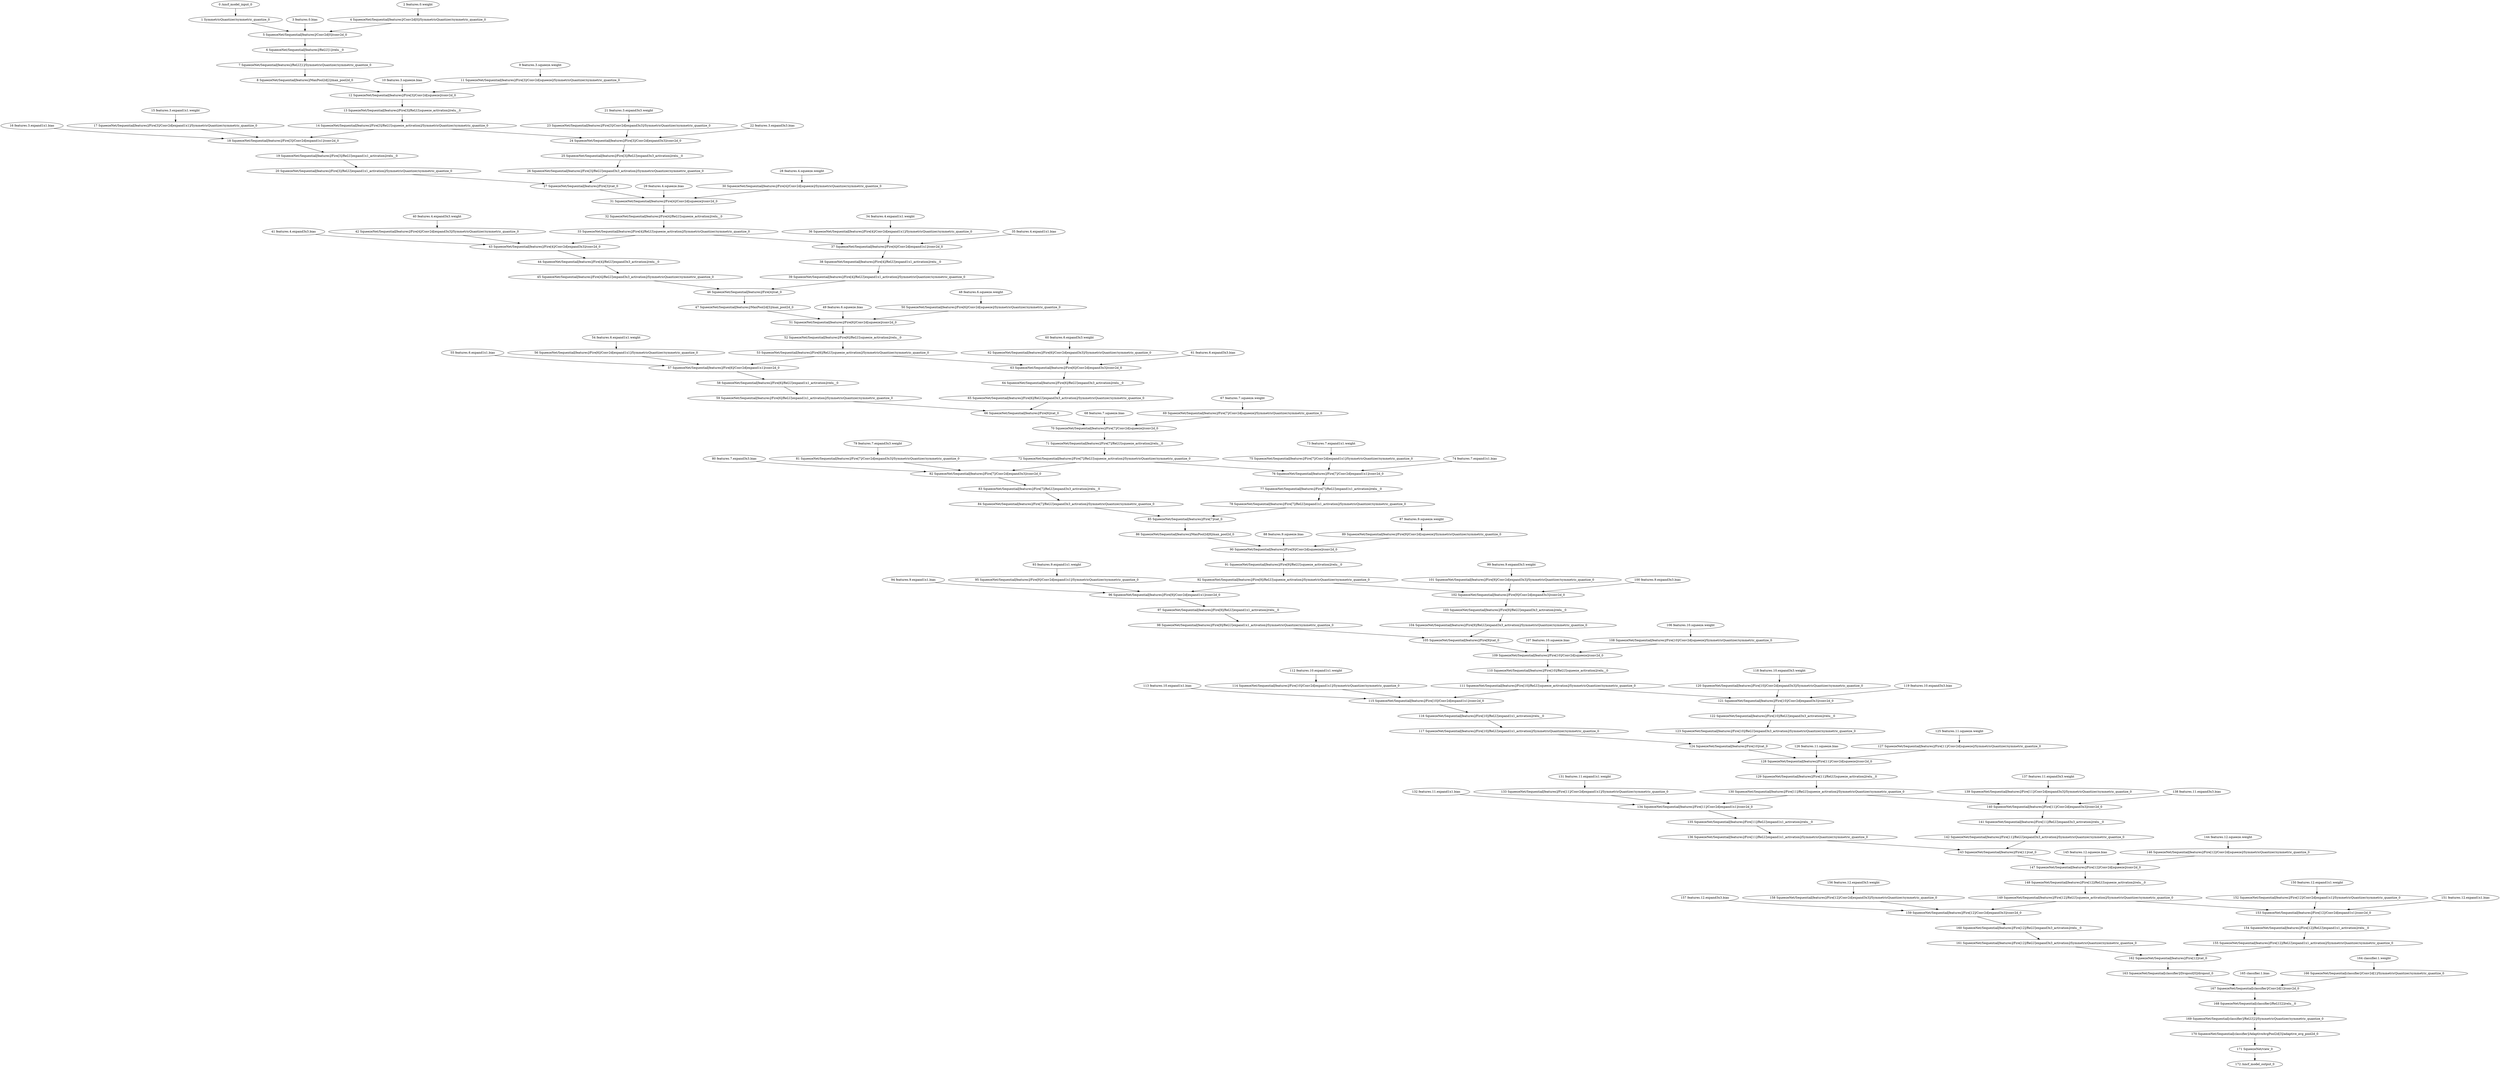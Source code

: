 strict digraph  {
"0 /nncf_model_input_0" [id=0, type=nncf_model_input];
"1 SymmetricQuantizer/symmetric_quantize_0" [id=1, type=symmetric_quantize];
"2 features.0.weight" [id=2, type=nncf_model_const];
"3 features.0.bias" [id=3, type=nncf_model_const];
"4 SqueezeNet/Sequential[features]/Conv2d[0]/SymmetricQuantizer/symmetric_quantize_0" [id=4, type=symmetric_quantize];
"5 SqueezeNet/Sequential[features]/Conv2d[0]/conv2d_0" [id=5, type=conv2d];
"6 SqueezeNet/Sequential[features]/ReLU[1]/relu__0" [id=6, type=relu_];
"7 SqueezeNet/Sequential[features]/ReLU[1]/SymmetricQuantizer/symmetric_quantize_0" [id=7, type=symmetric_quantize];
"8 SqueezeNet/Sequential[features]/MaxPool2d[2]/max_pool2d_0" [id=8, type=max_pool2d];
"9 features.3.squeeze.weight" [id=9, type=nncf_model_const];
"10 features.3.squeeze.bias" [id=10, type=nncf_model_const];
"11 SqueezeNet/Sequential[features]/Fire[3]/Conv2d[squeeze]/SymmetricQuantizer/symmetric_quantize_0" [id=11, type=symmetric_quantize];
"12 SqueezeNet/Sequential[features]/Fire[3]/Conv2d[squeeze]/conv2d_0" [id=12, type=conv2d];
"13 SqueezeNet/Sequential[features]/Fire[3]/ReLU[squeeze_activation]/relu__0" [id=13, type=relu_];
"14 SqueezeNet/Sequential[features]/Fire[3]/ReLU[squeeze_activation]/SymmetricQuantizer/symmetric_quantize_0" [id=14, type=symmetric_quantize];
"15 features.3.expand1x1.weight" [id=15, type=nncf_model_const];
"16 features.3.expand1x1.bias" [id=16, type=nncf_model_const];
"17 SqueezeNet/Sequential[features]/Fire[3]/Conv2d[expand1x1]/SymmetricQuantizer/symmetric_quantize_0" [id=17, type=symmetric_quantize];
"18 SqueezeNet/Sequential[features]/Fire[3]/Conv2d[expand1x1]/conv2d_0" [id=18, type=conv2d];
"19 SqueezeNet/Sequential[features]/Fire[3]/ReLU[expand1x1_activation]/relu__0" [id=19, type=relu_];
"20 SqueezeNet/Sequential[features]/Fire[3]/ReLU[expand1x1_activation]/SymmetricQuantizer/symmetric_quantize_0" [id=20, type=symmetric_quantize];
"21 features.3.expand3x3.weight" [id=21, type=nncf_model_const];
"22 features.3.expand3x3.bias" [id=22, type=nncf_model_const];
"23 SqueezeNet/Sequential[features]/Fire[3]/Conv2d[expand3x3]/SymmetricQuantizer/symmetric_quantize_0" [id=23, type=symmetric_quantize];
"24 SqueezeNet/Sequential[features]/Fire[3]/Conv2d[expand3x3]/conv2d_0" [id=24, type=conv2d];
"25 SqueezeNet/Sequential[features]/Fire[3]/ReLU[expand3x3_activation]/relu__0" [id=25, type=relu_];
"26 SqueezeNet/Sequential[features]/Fire[3]/ReLU[expand3x3_activation]/SymmetricQuantizer/symmetric_quantize_0" [id=26, type=symmetric_quantize];
"27 SqueezeNet/Sequential[features]/Fire[3]/cat_0" [id=27, type=cat];
"28 features.4.squeeze.weight" [id=28, type=nncf_model_const];
"29 features.4.squeeze.bias" [id=29, type=nncf_model_const];
"30 SqueezeNet/Sequential[features]/Fire[4]/Conv2d[squeeze]/SymmetricQuantizer/symmetric_quantize_0" [id=30, type=symmetric_quantize];
"31 SqueezeNet/Sequential[features]/Fire[4]/Conv2d[squeeze]/conv2d_0" [id=31, type=conv2d];
"32 SqueezeNet/Sequential[features]/Fire[4]/ReLU[squeeze_activation]/relu__0" [id=32, type=relu_];
"33 SqueezeNet/Sequential[features]/Fire[4]/ReLU[squeeze_activation]/SymmetricQuantizer/symmetric_quantize_0" [id=33, type=symmetric_quantize];
"34 features.4.expand1x1.weight" [id=34, type=nncf_model_const];
"35 features.4.expand1x1.bias" [id=35, type=nncf_model_const];
"36 SqueezeNet/Sequential[features]/Fire[4]/Conv2d[expand1x1]/SymmetricQuantizer/symmetric_quantize_0" [id=36, type=symmetric_quantize];
"37 SqueezeNet/Sequential[features]/Fire[4]/Conv2d[expand1x1]/conv2d_0" [id=37, type=conv2d];
"38 SqueezeNet/Sequential[features]/Fire[4]/ReLU[expand1x1_activation]/relu__0" [id=38, type=relu_];
"39 SqueezeNet/Sequential[features]/Fire[4]/ReLU[expand1x1_activation]/SymmetricQuantizer/symmetric_quantize_0" [id=39, type=symmetric_quantize];
"40 features.4.expand3x3.weight" [id=40, type=nncf_model_const];
"41 features.4.expand3x3.bias" [id=41, type=nncf_model_const];
"42 SqueezeNet/Sequential[features]/Fire[4]/Conv2d[expand3x3]/SymmetricQuantizer/symmetric_quantize_0" [id=42, type=symmetric_quantize];
"43 SqueezeNet/Sequential[features]/Fire[4]/Conv2d[expand3x3]/conv2d_0" [id=43, type=conv2d];
"44 SqueezeNet/Sequential[features]/Fire[4]/ReLU[expand3x3_activation]/relu__0" [id=44, type=relu_];
"45 SqueezeNet/Sequential[features]/Fire[4]/ReLU[expand3x3_activation]/SymmetricQuantizer/symmetric_quantize_0" [id=45, type=symmetric_quantize];
"46 SqueezeNet/Sequential[features]/Fire[4]/cat_0" [id=46, type=cat];
"47 SqueezeNet/Sequential[features]/MaxPool2d[5]/max_pool2d_0" [id=47, type=max_pool2d];
"48 features.6.squeeze.weight" [id=48, type=nncf_model_const];
"49 features.6.squeeze.bias" [id=49, type=nncf_model_const];
"50 SqueezeNet/Sequential[features]/Fire[6]/Conv2d[squeeze]/SymmetricQuantizer/symmetric_quantize_0" [id=50, type=symmetric_quantize];
"51 SqueezeNet/Sequential[features]/Fire[6]/Conv2d[squeeze]/conv2d_0" [id=51, type=conv2d];
"52 SqueezeNet/Sequential[features]/Fire[6]/ReLU[squeeze_activation]/relu__0" [id=52, type=relu_];
"53 SqueezeNet/Sequential[features]/Fire[6]/ReLU[squeeze_activation]/SymmetricQuantizer/symmetric_quantize_0" [id=53, type=symmetric_quantize];
"54 features.6.expand1x1.weight" [id=54, type=nncf_model_const];
"55 features.6.expand1x1.bias" [id=55, type=nncf_model_const];
"56 SqueezeNet/Sequential[features]/Fire[6]/Conv2d[expand1x1]/SymmetricQuantizer/symmetric_quantize_0" [id=56, type=symmetric_quantize];
"57 SqueezeNet/Sequential[features]/Fire[6]/Conv2d[expand1x1]/conv2d_0" [id=57, type=conv2d];
"58 SqueezeNet/Sequential[features]/Fire[6]/ReLU[expand1x1_activation]/relu__0" [id=58, type=relu_];
"59 SqueezeNet/Sequential[features]/Fire[6]/ReLU[expand1x1_activation]/SymmetricQuantizer/symmetric_quantize_0" [id=59, type=symmetric_quantize];
"60 features.6.expand3x3.weight" [id=60, type=nncf_model_const];
"61 features.6.expand3x3.bias" [id=61, type=nncf_model_const];
"62 SqueezeNet/Sequential[features]/Fire[6]/Conv2d[expand3x3]/SymmetricQuantizer/symmetric_quantize_0" [id=62, type=symmetric_quantize];
"63 SqueezeNet/Sequential[features]/Fire[6]/Conv2d[expand3x3]/conv2d_0" [id=63, type=conv2d];
"64 SqueezeNet/Sequential[features]/Fire[6]/ReLU[expand3x3_activation]/relu__0" [id=64, type=relu_];
"65 SqueezeNet/Sequential[features]/Fire[6]/ReLU[expand3x3_activation]/SymmetricQuantizer/symmetric_quantize_0" [id=65, type=symmetric_quantize];
"66 SqueezeNet/Sequential[features]/Fire[6]/cat_0" [id=66, type=cat];
"67 features.7.squeeze.weight" [id=67, type=nncf_model_const];
"68 features.7.squeeze.bias" [id=68, type=nncf_model_const];
"69 SqueezeNet/Sequential[features]/Fire[7]/Conv2d[squeeze]/SymmetricQuantizer/symmetric_quantize_0" [id=69, type=symmetric_quantize];
"70 SqueezeNet/Sequential[features]/Fire[7]/Conv2d[squeeze]/conv2d_0" [id=70, type=conv2d];
"71 SqueezeNet/Sequential[features]/Fire[7]/ReLU[squeeze_activation]/relu__0" [id=71, type=relu_];
"72 SqueezeNet/Sequential[features]/Fire[7]/ReLU[squeeze_activation]/SymmetricQuantizer/symmetric_quantize_0" [id=72, type=symmetric_quantize];
"73 features.7.expand1x1.weight" [id=73, type=nncf_model_const];
"74 features.7.expand1x1.bias" [id=74, type=nncf_model_const];
"75 SqueezeNet/Sequential[features]/Fire[7]/Conv2d[expand1x1]/SymmetricQuantizer/symmetric_quantize_0" [id=75, type=symmetric_quantize];
"76 SqueezeNet/Sequential[features]/Fire[7]/Conv2d[expand1x1]/conv2d_0" [id=76, type=conv2d];
"77 SqueezeNet/Sequential[features]/Fire[7]/ReLU[expand1x1_activation]/relu__0" [id=77, type=relu_];
"78 SqueezeNet/Sequential[features]/Fire[7]/ReLU[expand1x1_activation]/SymmetricQuantizer/symmetric_quantize_0" [id=78, type=symmetric_quantize];
"79 features.7.expand3x3.weight" [id=79, type=nncf_model_const];
"80 features.7.expand3x3.bias" [id=80, type=nncf_model_const];
"81 SqueezeNet/Sequential[features]/Fire[7]/Conv2d[expand3x3]/SymmetricQuantizer/symmetric_quantize_0" [id=81, type=symmetric_quantize];
"82 SqueezeNet/Sequential[features]/Fire[7]/Conv2d[expand3x3]/conv2d_0" [id=82, type=conv2d];
"83 SqueezeNet/Sequential[features]/Fire[7]/ReLU[expand3x3_activation]/relu__0" [id=83, type=relu_];
"84 SqueezeNet/Sequential[features]/Fire[7]/ReLU[expand3x3_activation]/SymmetricQuantizer/symmetric_quantize_0" [id=84, type=symmetric_quantize];
"85 SqueezeNet/Sequential[features]/Fire[7]/cat_0" [id=85, type=cat];
"86 SqueezeNet/Sequential[features]/MaxPool2d[8]/max_pool2d_0" [id=86, type=max_pool2d];
"87 features.9.squeeze.weight" [id=87, type=nncf_model_const];
"88 features.9.squeeze.bias" [id=88, type=nncf_model_const];
"89 SqueezeNet/Sequential[features]/Fire[9]/Conv2d[squeeze]/SymmetricQuantizer/symmetric_quantize_0" [id=89, type=symmetric_quantize];
"90 SqueezeNet/Sequential[features]/Fire[9]/Conv2d[squeeze]/conv2d_0" [id=90, type=conv2d];
"91 SqueezeNet/Sequential[features]/Fire[9]/ReLU[squeeze_activation]/relu__0" [id=91, type=relu_];
"92 SqueezeNet/Sequential[features]/Fire[9]/ReLU[squeeze_activation]/SymmetricQuantizer/symmetric_quantize_0" [id=92, type=symmetric_quantize];
"93 features.9.expand1x1.weight" [id=93, type=nncf_model_const];
"94 features.9.expand1x1.bias" [id=94, type=nncf_model_const];
"95 SqueezeNet/Sequential[features]/Fire[9]/Conv2d[expand1x1]/SymmetricQuantizer/symmetric_quantize_0" [id=95, type=symmetric_quantize];
"96 SqueezeNet/Sequential[features]/Fire[9]/Conv2d[expand1x1]/conv2d_0" [id=96, type=conv2d];
"97 SqueezeNet/Sequential[features]/Fire[9]/ReLU[expand1x1_activation]/relu__0" [id=97, type=relu_];
"98 SqueezeNet/Sequential[features]/Fire[9]/ReLU[expand1x1_activation]/SymmetricQuantizer/symmetric_quantize_0" [id=98, type=symmetric_quantize];
"99 features.9.expand3x3.weight" [id=99, type=nncf_model_const];
"100 features.9.expand3x3.bias" [id=100, type=nncf_model_const];
"101 SqueezeNet/Sequential[features]/Fire[9]/Conv2d[expand3x3]/SymmetricQuantizer/symmetric_quantize_0" [id=101, type=symmetric_quantize];
"102 SqueezeNet/Sequential[features]/Fire[9]/Conv2d[expand3x3]/conv2d_0" [id=102, type=conv2d];
"103 SqueezeNet/Sequential[features]/Fire[9]/ReLU[expand3x3_activation]/relu__0" [id=103, type=relu_];
"104 SqueezeNet/Sequential[features]/Fire[9]/ReLU[expand3x3_activation]/SymmetricQuantizer/symmetric_quantize_0" [id=104, type=symmetric_quantize];
"105 SqueezeNet/Sequential[features]/Fire[9]/cat_0" [id=105, type=cat];
"106 features.10.squeeze.weight" [id=106, type=nncf_model_const];
"107 features.10.squeeze.bias" [id=107, type=nncf_model_const];
"108 SqueezeNet/Sequential[features]/Fire[10]/Conv2d[squeeze]/SymmetricQuantizer/symmetric_quantize_0" [id=108, type=symmetric_quantize];
"109 SqueezeNet/Sequential[features]/Fire[10]/Conv2d[squeeze]/conv2d_0" [id=109, type=conv2d];
"110 SqueezeNet/Sequential[features]/Fire[10]/ReLU[squeeze_activation]/relu__0" [id=110, type=relu_];
"111 SqueezeNet/Sequential[features]/Fire[10]/ReLU[squeeze_activation]/SymmetricQuantizer/symmetric_quantize_0" [id=111, type=symmetric_quantize];
"112 features.10.expand1x1.weight" [id=112, type=nncf_model_const];
"113 features.10.expand1x1.bias" [id=113, type=nncf_model_const];
"114 SqueezeNet/Sequential[features]/Fire[10]/Conv2d[expand1x1]/SymmetricQuantizer/symmetric_quantize_0" [id=114, type=symmetric_quantize];
"115 SqueezeNet/Sequential[features]/Fire[10]/Conv2d[expand1x1]/conv2d_0" [id=115, type=conv2d];
"116 SqueezeNet/Sequential[features]/Fire[10]/ReLU[expand1x1_activation]/relu__0" [id=116, type=relu_];
"117 SqueezeNet/Sequential[features]/Fire[10]/ReLU[expand1x1_activation]/SymmetricQuantizer/symmetric_quantize_0" [id=117, type=symmetric_quantize];
"118 features.10.expand3x3.weight" [id=118, type=nncf_model_const];
"119 features.10.expand3x3.bias" [id=119, type=nncf_model_const];
"120 SqueezeNet/Sequential[features]/Fire[10]/Conv2d[expand3x3]/SymmetricQuantizer/symmetric_quantize_0" [id=120, type=symmetric_quantize];
"121 SqueezeNet/Sequential[features]/Fire[10]/Conv2d[expand3x3]/conv2d_0" [id=121, type=conv2d];
"122 SqueezeNet/Sequential[features]/Fire[10]/ReLU[expand3x3_activation]/relu__0" [id=122, type=relu_];
"123 SqueezeNet/Sequential[features]/Fire[10]/ReLU[expand3x3_activation]/SymmetricQuantizer/symmetric_quantize_0" [id=123, type=symmetric_quantize];
"124 SqueezeNet/Sequential[features]/Fire[10]/cat_0" [id=124, type=cat];
"125 features.11.squeeze.weight" [id=125, type=nncf_model_const];
"126 features.11.squeeze.bias" [id=126, type=nncf_model_const];
"127 SqueezeNet/Sequential[features]/Fire[11]/Conv2d[squeeze]/SymmetricQuantizer/symmetric_quantize_0" [id=127, type=symmetric_quantize];
"128 SqueezeNet/Sequential[features]/Fire[11]/Conv2d[squeeze]/conv2d_0" [id=128, type=conv2d];
"129 SqueezeNet/Sequential[features]/Fire[11]/ReLU[squeeze_activation]/relu__0" [id=129, type=relu_];
"130 SqueezeNet/Sequential[features]/Fire[11]/ReLU[squeeze_activation]/SymmetricQuantizer/symmetric_quantize_0" [id=130, type=symmetric_quantize];
"131 features.11.expand1x1.weight" [id=131, type=nncf_model_const];
"132 features.11.expand1x1.bias" [id=132, type=nncf_model_const];
"133 SqueezeNet/Sequential[features]/Fire[11]/Conv2d[expand1x1]/SymmetricQuantizer/symmetric_quantize_0" [id=133, type=symmetric_quantize];
"134 SqueezeNet/Sequential[features]/Fire[11]/Conv2d[expand1x1]/conv2d_0" [id=134, type=conv2d];
"135 SqueezeNet/Sequential[features]/Fire[11]/ReLU[expand1x1_activation]/relu__0" [id=135, type=relu_];
"136 SqueezeNet/Sequential[features]/Fire[11]/ReLU[expand1x1_activation]/SymmetricQuantizer/symmetric_quantize_0" [id=136, type=symmetric_quantize];
"137 features.11.expand3x3.weight" [id=137, type=nncf_model_const];
"138 features.11.expand3x3.bias" [id=138, type=nncf_model_const];
"139 SqueezeNet/Sequential[features]/Fire[11]/Conv2d[expand3x3]/SymmetricQuantizer/symmetric_quantize_0" [id=139, type=symmetric_quantize];
"140 SqueezeNet/Sequential[features]/Fire[11]/Conv2d[expand3x3]/conv2d_0" [id=140, type=conv2d];
"141 SqueezeNet/Sequential[features]/Fire[11]/ReLU[expand3x3_activation]/relu__0" [id=141, type=relu_];
"142 SqueezeNet/Sequential[features]/Fire[11]/ReLU[expand3x3_activation]/SymmetricQuantizer/symmetric_quantize_0" [id=142, type=symmetric_quantize];
"143 SqueezeNet/Sequential[features]/Fire[11]/cat_0" [id=143, type=cat];
"144 features.12.squeeze.weight" [id=144, type=nncf_model_const];
"145 features.12.squeeze.bias" [id=145, type=nncf_model_const];
"146 SqueezeNet/Sequential[features]/Fire[12]/Conv2d[squeeze]/SymmetricQuantizer/symmetric_quantize_0" [id=146, type=symmetric_quantize];
"147 SqueezeNet/Sequential[features]/Fire[12]/Conv2d[squeeze]/conv2d_0" [id=147, type=conv2d];
"148 SqueezeNet/Sequential[features]/Fire[12]/ReLU[squeeze_activation]/relu__0" [id=148, type=relu_];
"149 SqueezeNet/Sequential[features]/Fire[12]/ReLU[squeeze_activation]/SymmetricQuantizer/symmetric_quantize_0" [id=149, type=symmetric_quantize];
"150 features.12.expand1x1.weight" [id=150, type=nncf_model_const];
"151 features.12.expand1x1.bias" [id=151, type=nncf_model_const];
"152 SqueezeNet/Sequential[features]/Fire[12]/Conv2d[expand1x1]/SymmetricQuantizer/symmetric_quantize_0" [id=152, type=symmetric_quantize];
"153 SqueezeNet/Sequential[features]/Fire[12]/Conv2d[expand1x1]/conv2d_0" [id=153, type=conv2d];
"154 SqueezeNet/Sequential[features]/Fire[12]/ReLU[expand1x1_activation]/relu__0" [id=154, type=relu_];
"155 SqueezeNet/Sequential[features]/Fire[12]/ReLU[expand1x1_activation]/SymmetricQuantizer/symmetric_quantize_0" [id=155, type=symmetric_quantize];
"156 features.12.expand3x3.weight" [id=156, type=nncf_model_const];
"157 features.12.expand3x3.bias" [id=157, type=nncf_model_const];
"158 SqueezeNet/Sequential[features]/Fire[12]/Conv2d[expand3x3]/SymmetricQuantizer/symmetric_quantize_0" [id=158, type=symmetric_quantize];
"159 SqueezeNet/Sequential[features]/Fire[12]/Conv2d[expand3x3]/conv2d_0" [id=159, type=conv2d];
"160 SqueezeNet/Sequential[features]/Fire[12]/ReLU[expand3x3_activation]/relu__0" [id=160, type=relu_];
"161 SqueezeNet/Sequential[features]/Fire[12]/ReLU[expand3x3_activation]/SymmetricQuantizer/symmetric_quantize_0" [id=161, type=symmetric_quantize];
"162 SqueezeNet/Sequential[features]/Fire[12]/cat_0" [id=162, type=cat];
"163 SqueezeNet/Sequential[classifier]/Dropout[0]/dropout_0" [id=163, type=dropout];
"164 classifier.1.weight" [id=164, type=nncf_model_const];
"165 classifier.1.bias" [id=165, type=nncf_model_const];
"166 SqueezeNet/Sequential[classifier]/Conv2d[1]/SymmetricQuantizer/symmetric_quantize_0" [id=166, type=symmetric_quantize];
"167 SqueezeNet/Sequential[classifier]/Conv2d[1]/conv2d_0" [id=167, type=conv2d];
"168 SqueezeNet/Sequential[classifier]/ReLU[2]/relu__0" [id=168, type=relu_];
"169 SqueezeNet/Sequential[classifier]/ReLU[2]/SymmetricQuantizer/symmetric_quantize_0" [id=169, type=symmetric_quantize];
"170 SqueezeNet/Sequential[classifier]/AdaptiveAvgPool2d[3]/adaptive_avg_pool2d_0" [id=170, type=adaptive_avg_pool2d];
"171 SqueezeNet/view_0" [id=171, type=view];
"172 /nncf_model_output_0" [id=172, type=nncf_model_output];
"0 /nncf_model_input_0" -> "1 SymmetricQuantizer/symmetric_quantize_0";
"1 SymmetricQuantizer/symmetric_quantize_0" -> "5 SqueezeNet/Sequential[features]/Conv2d[0]/conv2d_0";
"2 features.0.weight" -> "4 SqueezeNet/Sequential[features]/Conv2d[0]/SymmetricQuantizer/symmetric_quantize_0";
"3 features.0.bias" -> "5 SqueezeNet/Sequential[features]/Conv2d[0]/conv2d_0";
"4 SqueezeNet/Sequential[features]/Conv2d[0]/SymmetricQuantizer/symmetric_quantize_0" -> "5 SqueezeNet/Sequential[features]/Conv2d[0]/conv2d_0";
"5 SqueezeNet/Sequential[features]/Conv2d[0]/conv2d_0" -> "6 SqueezeNet/Sequential[features]/ReLU[1]/relu__0";
"6 SqueezeNet/Sequential[features]/ReLU[1]/relu__0" -> "7 SqueezeNet/Sequential[features]/ReLU[1]/SymmetricQuantizer/symmetric_quantize_0";
"7 SqueezeNet/Sequential[features]/ReLU[1]/SymmetricQuantizer/symmetric_quantize_0" -> "8 SqueezeNet/Sequential[features]/MaxPool2d[2]/max_pool2d_0";
"8 SqueezeNet/Sequential[features]/MaxPool2d[2]/max_pool2d_0" -> "12 SqueezeNet/Sequential[features]/Fire[3]/Conv2d[squeeze]/conv2d_0";
"9 features.3.squeeze.weight" -> "11 SqueezeNet/Sequential[features]/Fire[3]/Conv2d[squeeze]/SymmetricQuantizer/symmetric_quantize_0";
"10 features.3.squeeze.bias" -> "12 SqueezeNet/Sequential[features]/Fire[3]/Conv2d[squeeze]/conv2d_0";
"11 SqueezeNet/Sequential[features]/Fire[3]/Conv2d[squeeze]/SymmetricQuantizer/symmetric_quantize_0" -> "12 SqueezeNet/Sequential[features]/Fire[3]/Conv2d[squeeze]/conv2d_0";
"12 SqueezeNet/Sequential[features]/Fire[3]/Conv2d[squeeze]/conv2d_0" -> "13 SqueezeNet/Sequential[features]/Fire[3]/ReLU[squeeze_activation]/relu__0";
"13 SqueezeNet/Sequential[features]/Fire[3]/ReLU[squeeze_activation]/relu__0" -> "14 SqueezeNet/Sequential[features]/Fire[3]/ReLU[squeeze_activation]/SymmetricQuantizer/symmetric_quantize_0";
"14 SqueezeNet/Sequential[features]/Fire[3]/ReLU[squeeze_activation]/SymmetricQuantizer/symmetric_quantize_0" -> "18 SqueezeNet/Sequential[features]/Fire[3]/Conv2d[expand1x1]/conv2d_0";
"14 SqueezeNet/Sequential[features]/Fire[3]/ReLU[squeeze_activation]/SymmetricQuantizer/symmetric_quantize_0" -> "24 SqueezeNet/Sequential[features]/Fire[3]/Conv2d[expand3x3]/conv2d_0";
"15 features.3.expand1x1.weight" -> "17 SqueezeNet/Sequential[features]/Fire[3]/Conv2d[expand1x1]/SymmetricQuantizer/symmetric_quantize_0";
"16 features.3.expand1x1.bias" -> "18 SqueezeNet/Sequential[features]/Fire[3]/Conv2d[expand1x1]/conv2d_0";
"17 SqueezeNet/Sequential[features]/Fire[3]/Conv2d[expand1x1]/SymmetricQuantizer/symmetric_quantize_0" -> "18 SqueezeNet/Sequential[features]/Fire[3]/Conv2d[expand1x1]/conv2d_0";
"18 SqueezeNet/Sequential[features]/Fire[3]/Conv2d[expand1x1]/conv2d_0" -> "19 SqueezeNet/Sequential[features]/Fire[3]/ReLU[expand1x1_activation]/relu__0";
"19 SqueezeNet/Sequential[features]/Fire[3]/ReLU[expand1x1_activation]/relu__0" -> "20 SqueezeNet/Sequential[features]/Fire[3]/ReLU[expand1x1_activation]/SymmetricQuantizer/symmetric_quantize_0";
"20 SqueezeNet/Sequential[features]/Fire[3]/ReLU[expand1x1_activation]/SymmetricQuantizer/symmetric_quantize_0" -> "27 SqueezeNet/Sequential[features]/Fire[3]/cat_0";
"21 features.3.expand3x3.weight" -> "23 SqueezeNet/Sequential[features]/Fire[3]/Conv2d[expand3x3]/SymmetricQuantizer/symmetric_quantize_0";
"22 features.3.expand3x3.bias" -> "24 SqueezeNet/Sequential[features]/Fire[3]/Conv2d[expand3x3]/conv2d_0";
"23 SqueezeNet/Sequential[features]/Fire[3]/Conv2d[expand3x3]/SymmetricQuantizer/symmetric_quantize_0" -> "24 SqueezeNet/Sequential[features]/Fire[3]/Conv2d[expand3x3]/conv2d_0";
"24 SqueezeNet/Sequential[features]/Fire[3]/Conv2d[expand3x3]/conv2d_0" -> "25 SqueezeNet/Sequential[features]/Fire[3]/ReLU[expand3x3_activation]/relu__0";
"25 SqueezeNet/Sequential[features]/Fire[3]/ReLU[expand3x3_activation]/relu__0" -> "26 SqueezeNet/Sequential[features]/Fire[3]/ReLU[expand3x3_activation]/SymmetricQuantizer/symmetric_quantize_0";
"26 SqueezeNet/Sequential[features]/Fire[3]/ReLU[expand3x3_activation]/SymmetricQuantizer/symmetric_quantize_0" -> "27 SqueezeNet/Sequential[features]/Fire[3]/cat_0";
"27 SqueezeNet/Sequential[features]/Fire[3]/cat_0" -> "31 SqueezeNet/Sequential[features]/Fire[4]/Conv2d[squeeze]/conv2d_0";
"28 features.4.squeeze.weight" -> "30 SqueezeNet/Sequential[features]/Fire[4]/Conv2d[squeeze]/SymmetricQuantizer/symmetric_quantize_0";
"29 features.4.squeeze.bias" -> "31 SqueezeNet/Sequential[features]/Fire[4]/Conv2d[squeeze]/conv2d_0";
"30 SqueezeNet/Sequential[features]/Fire[4]/Conv2d[squeeze]/SymmetricQuantizer/symmetric_quantize_0" -> "31 SqueezeNet/Sequential[features]/Fire[4]/Conv2d[squeeze]/conv2d_0";
"31 SqueezeNet/Sequential[features]/Fire[4]/Conv2d[squeeze]/conv2d_0" -> "32 SqueezeNet/Sequential[features]/Fire[4]/ReLU[squeeze_activation]/relu__0";
"32 SqueezeNet/Sequential[features]/Fire[4]/ReLU[squeeze_activation]/relu__0" -> "33 SqueezeNet/Sequential[features]/Fire[4]/ReLU[squeeze_activation]/SymmetricQuantizer/symmetric_quantize_0";
"33 SqueezeNet/Sequential[features]/Fire[4]/ReLU[squeeze_activation]/SymmetricQuantizer/symmetric_quantize_0" -> "37 SqueezeNet/Sequential[features]/Fire[4]/Conv2d[expand1x1]/conv2d_0";
"33 SqueezeNet/Sequential[features]/Fire[4]/ReLU[squeeze_activation]/SymmetricQuantizer/symmetric_quantize_0" -> "43 SqueezeNet/Sequential[features]/Fire[4]/Conv2d[expand3x3]/conv2d_0";
"34 features.4.expand1x1.weight" -> "36 SqueezeNet/Sequential[features]/Fire[4]/Conv2d[expand1x1]/SymmetricQuantizer/symmetric_quantize_0";
"35 features.4.expand1x1.bias" -> "37 SqueezeNet/Sequential[features]/Fire[4]/Conv2d[expand1x1]/conv2d_0";
"36 SqueezeNet/Sequential[features]/Fire[4]/Conv2d[expand1x1]/SymmetricQuantizer/symmetric_quantize_0" -> "37 SqueezeNet/Sequential[features]/Fire[4]/Conv2d[expand1x1]/conv2d_0";
"37 SqueezeNet/Sequential[features]/Fire[4]/Conv2d[expand1x1]/conv2d_0" -> "38 SqueezeNet/Sequential[features]/Fire[4]/ReLU[expand1x1_activation]/relu__0";
"38 SqueezeNet/Sequential[features]/Fire[4]/ReLU[expand1x1_activation]/relu__0" -> "39 SqueezeNet/Sequential[features]/Fire[4]/ReLU[expand1x1_activation]/SymmetricQuantizer/symmetric_quantize_0";
"39 SqueezeNet/Sequential[features]/Fire[4]/ReLU[expand1x1_activation]/SymmetricQuantizer/symmetric_quantize_0" -> "46 SqueezeNet/Sequential[features]/Fire[4]/cat_0";
"40 features.4.expand3x3.weight" -> "42 SqueezeNet/Sequential[features]/Fire[4]/Conv2d[expand3x3]/SymmetricQuantizer/symmetric_quantize_0";
"41 features.4.expand3x3.bias" -> "43 SqueezeNet/Sequential[features]/Fire[4]/Conv2d[expand3x3]/conv2d_0";
"42 SqueezeNet/Sequential[features]/Fire[4]/Conv2d[expand3x3]/SymmetricQuantizer/symmetric_quantize_0" -> "43 SqueezeNet/Sequential[features]/Fire[4]/Conv2d[expand3x3]/conv2d_0";
"43 SqueezeNet/Sequential[features]/Fire[4]/Conv2d[expand3x3]/conv2d_0" -> "44 SqueezeNet/Sequential[features]/Fire[4]/ReLU[expand3x3_activation]/relu__0";
"44 SqueezeNet/Sequential[features]/Fire[4]/ReLU[expand3x3_activation]/relu__0" -> "45 SqueezeNet/Sequential[features]/Fire[4]/ReLU[expand3x3_activation]/SymmetricQuantizer/symmetric_quantize_0";
"45 SqueezeNet/Sequential[features]/Fire[4]/ReLU[expand3x3_activation]/SymmetricQuantizer/symmetric_quantize_0" -> "46 SqueezeNet/Sequential[features]/Fire[4]/cat_0";
"46 SqueezeNet/Sequential[features]/Fire[4]/cat_0" -> "47 SqueezeNet/Sequential[features]/MaxPool2d[5]/max_pool2d_0";
"47 SqueezeNet/Sequential[features]/MaxPool2d[5]/max_pool2d_0" -> "51 SqueezeNet/Sequential[features]/Fire[6]/Conv2d[squeeze]/conv2d_0";
"48 features.6.squeeze.weight" -> "50 SqueezeNet/Sequential[features]/Fire[6]/Conv2d[squeeze]/SymmetricQuantizer/symmetric_quantize_0";
"49 features.6.squeeze.bias" -> "51 SqueezeNet/Sequential[features]/Fire[6]/Conv2d[squeeze]/conv2d_0";
"50 SqueezeNet/Sequential[features]/Fire[6]/Conv2d[squeeze]/SymmetricQuantizer/symmetric_quantize_0" -> "51 SqueezeNet/Sequential[features]/Fire[6]/Conv2d[squeeze]/conv2d_0";
"51 SqueezeNet/Sequential[features]/Fire[6]/Conv2d[squeeze]/conv2d_0" -> "52 SqueezeNet/Sequential[features]/Fire[6]/ReLU[squeeze_activation]/relu__0";
"52 SqueezeNet/Sequential[features]/Fire[6]/ReLU[squeeze_activation]/relu__0" -> "53 SqueezeNet/Sequential[features]/Fire[6]/ReLU[squeeze_activation]/SymmetricQuantizer/symmetric_quantize_0";
"53 SqueezeNet/Sequential[features]/Fire[6]/ReLU[squeeze_activation]/SymmetricQuantizer/symmetric_quantize_0" -> "57 SqueezeNet/Sequential[features]/Fire[6]/Conv2d[expand1x1]/conv2d_0";
"53 SqueezeNet/Sequential[features]/Fire[6]/ReLU[squeeze_activation]/SymmetricQuantizer/symmetric_quantize_0" -> "63 SqueezeNet/Sequential[features]/Fire[6]/Conv2d[expand3x3]/conv2d_0";
"54 features.6.expand1x1.weight" -> "56 SqueezeNet/Sequential[features]/Fire[6]/Conv2d[expand1x1]/SymmetricQuantizer/symmetric_quantize_0";
"55 features.6.expand1x1.bias" -> "57 SqueezeNet/Sequential[features]/Fire[6]/Conv2d[expand1x1]/conv2d_0";
"56 SqueezeNet/Sequential[features]/Fire[6]/Conv2d[expand1x1]/SymmetricQuantizer/symmetric_quantize_0" -> "57 SqueezeNet/Sequential[features]/Fire[6]/Conv2d[expand1x1]/conv2d_0";
"57 SqueezeNet/Sequential[features]/Fire[6]/Conv2d[expand1x1]/conv2d_0" -> "58 SqueezeNet/Sequential[features]/Fire[6]/ReLU[expand1x1_activation]/relu__0";
"58 SqueezeNet/Sequential[features]/Fire[6]/ReLU[expand1x1_activation]/relu__0" -> "59 SqueezeNet/Sequential[features]/Fire[6]/ReLU[expand1x1_activation]/SymmetricQuantizer/symmetric_quantize_0";
"59 SqueezeNet/Sequential[features]/Fire[6]/ReLU[expand1x1_activation]/SymmetricQuantizer/symmetric_quantize_0" -> "66 SqueezeNet/Sequential[features]/Fire[6]/cat_0";
"60 features.6.expand3x3.weight" -> "62 SqueezeNet/Sequential[features]/Fire[6]/Conv2d[expand3x3]/SymmetricQuantizer/symmetric_quantize_0";
"61 features.6.expand3x3.bias" -> "63 SqueezeNet/Sequential[features]/Fire[6]/Conv2d[expand3x3]/conv2d_0";
"62 SqueezeNet/Sequential[features]/Fire[6]/Conv2d[expand3x3]/SymmetricQuantizer/symmetric_quantize_0" -> "63 SqueezeNet/Sequential[features]/Fire[6]/Conv2d[expand3x3]/conv2d_0";
"63 SqueezeNet/Sequential[features]/Fire[6]/Conv2d[expand3x3]/conv2d_0" -> "64 SqueezeNet/Sequential[features]/Fire[6]/ReLU[expand3x3_activation]/relu__0";
"64 SqueezeNet/Sequential[features]/Fire[6]/ReLU[expand3x3_activation]/relu__0" -> "65 SqueezeNet/Sequential[features]/Fire[6]/ReLU[expand3x3_activation]/SymmetricQuantizer/symmetric_quantize_0";
"65 SqueezeNet/Sequential[features]/Fire[6]/ReLU[expand3x3_activation]/SymmetricQuantizer/symmetric_quantize_0" -> "66 SqueezeNet/Sequential[features]/Fire[6]/cat_0";
"66 SqueezeNet/Sequential[features]/Fire[6]/cat_0" -> "70 SqueezeNet/Sequential[features]/Fire[7]/Conv2d[squeeze]/conv2d_0";
"67 features.7.squeeze.weight" -> "69 SqueezeNet/Sequential[features]/Fire[7]/Conv2d[squeeze]/SymmetricQuantizer/symmetric_quantize_0";
"68 features.7.squeeze.bias" -> "70 SqueezeNet/Sequential[features]/Fire[7]/Conv2d[squeeze]/conv2d_0";
"69 SqueezeNet/Sequential[features]/Fire[7]/Conv2d[squeeze]/SymmetricQuantizer/symmetric_quantize_0" -> "70 SqueezeNet/Sequential[features]/Fire[7]/Conv2d[squeeze]/conv2d_0";
"70 SqueezeNet/Sequential[features]/Fire[7]/Conv2d[squeeze]/conv2d_0" -> "71 SqueezeNet/Sequential[features]/Fire[7]/ReLU[squeeze_activation]/relu__0";
"71 SqueezeNet/Sequential[features]/Fire[7]/ReLU[squeeze_activation]/relu__0" -> "72 SqueezeNet/Sequential[features]/Fire[7]/ReLU[squeeze_activation]/SymmetricQuantizer/symmetric_quantize_0";
"72 SqueezeNet/Sequential[features]/Fire[7]/ReLU[squeeze_activation]/SymmetricQuantizer/symmetric_quantize_0" -> "76 SqueezeNet/Sequential[features]/Fire[7]/Conv2d[expand1x1]/conv2d_0";
"72 SqueezeNet/Sequential[features]/Fire[7]/ReLU[squeeze_activation]/SymmetricQuantizer/symmetric_quantize_0" -> "82 SqueezeNet/Sequential[features]/Fire[7]/Conv2d[expand3x3]/conv2d_0";
"73 features.7.expand1x1.weight" -> "75 SqueezeNet/Sequential[features]/Fire[7]/Conv2d[expand1x1]/SymmetricQuantizer/symmetric_quantize_0";
"74 features.7.expand1x1.bias" -> "76 SqueezeNet/Sequential[features]/Fire[7]/Conv2d[expand1x1]/conv2d_0";
"75 SqueezeNet/Sequential[features]/Fire[7]/Conv2d[expand1x1]/SymmetricQuantizer/symmetric_quantize_0" -> "76 SqueezeNet/Sequential[features]/Fire[7]/Conv2d[expand1x1]/conv2d_0";
"76 SqueezeNet/Sequential[features]/Fire[7]/Conv2d[expand1x1]/conv2d_0" -> "77 SqueezeNet/Sequential[features]/Fire[7]/ReLU[expand1x1_activation]/relu__0";
"77 SqueezeNet/Sequential[features]/Fire[7]/ReLU[expand1x1_activation]/relu__0" -> "78 SqueezeNet/Sequential[features]/Fire[7]/ReLU[expand1x1_activation]/SymmetricQuantizer/symmetric_quantize_0";
"78 SqueezeNet/Sequential[features]/Fire[7]/ReLU[expand1x1_activation]/SymmetricQuantizer/symmetric_quantize_0" -> "85 SqueezeNet/Sequential[features]/Fire[7]/cat_0";
"79 features.7.expand3x3.weight" -> "81 SqueezeNet/Sequential[features]/Fire[7]/Conv2d[expand3x3]/SymmetricQuantizer/symmetric_quantize_0";
"80 features.7.expand3x3.bias" -> "82 SqueezeNet/Sequential[features]/Fire[7]/Conv2d[expand3x3]/conv2d_0";
"81 SqueezeNet/Sequential[features]/Fire[7]/Conv2d[expand3x3]/SymmetricQuantizer/symmetric_quantize_0" -> "82 SqueezeNet/Sequential[features]/Fire[7]/Conv2d[expand3x3]/conv2d_0";
"82 SqueezeNet/Sequential[features]/Fire[7]/Conv2d[expand3x3]/conv2d_0" -> "83 SqueezeNet/Sequential[features]/Fire[7]/ReLU[expand3x3_activation]/relu__0";
"83 SqueezeNet/Sequential[features]/Fire[7]/ReLU[expand3x3_activation]/relu__0" -> "84 SqueezeNet/Sequential[features]/Fire[7]/ReLU[expand3x3_activation]/SymmetricQuantizer/symmetric_quantize_0";
"84 SqueezeNet/Sequential[features]/Fire[7]/ReLU[expand3x3_activation]/SymmetricQuantizer/symmetric_quantize_0" -> "85 SqueezeNet/Sequential[features]/Fire[7]/cat_0";
"85 SqueezeNet/Sequential[features]/Fire[7]/cat_0" -> "86 SqueezeNet/Sequential[features]/MaxPool2d[8]/max_pool2d_0";
"86 SqueezeNet/Sequential[features]/MaxPool2d[8]/max_pool2d_0" -> "90 SqueezeNet/Sequential[features]/Fire[9]/Conv2d[squeeze]/conv2d_0";
"87 features.9.squeeze.weight" -> "89 SqueezeNet/Sequential[features]/Fire[9]/Conv2d[squeeze]/SymmetricQuantizer/symmetric_quantize_0";
"88 features.9.squeeze.bias" -> "90 SqueezeNet/Sequential[features]/Fire[9]/Conv2d[squeeze]/conv2d_0";
"89 SqueezeNet/Sequential[features]/Fire[9]/Conv2d[squeeze]/SymmetricQuantizer/symmetric_quantize_0" -> "90 SqueezeNet/Sequential[features]/Fire[9]/Conv2d[squeeze]/conv2d_0";
"90 SqueezeNet/Sequential[features]/Fire[9]/Conv2d[squeeze]/conv2d_0" -> "91 SqueezeNet/Sequential[features]/Fire[9]/ReLU[squeeze_activation]/relu__0";
"91 SqueezeNet/Sequential[features]/Fire[9]/ReLU[squeeze_activation]/relu__0" -> "92 SqueezeNet/Sequential[features]/Fire[9]/ReLU[squeeze_activation]/SymmetricQuantizer/symmetric_quantize_0";
"92 SqueezeNet/Sequential[features]/Fire[9]/ReLU[squeeze_activation]/SymmetricQuantizer/symmetric_quantize_0" -> "96 SqueezeNet/Sequential[features]/Fire[9]/Conv2d[expand1x1]/conv2d_0";
"92 SqueezeNet/Sequential[features]/Fire[9]/ReLU[squeeze_activation]/SymmetricQuantizer/symmetric_quantize_0" -> "102 SqueezeNet/Sequential[features]/Fire[9]/Conv2d[expand3x3]/conv2d_0";
"93 features.9.expand1x1.weight" -> "95 SqueezeNet/Sequential[features]/Fire[9]/Conv2d[expand1x1]/SymmetricQuantizer/symmetric_quantize_0";
"94 features.9.expand1x1.bias" -> "96 SqueezeNet/Sequential[features]/Fire[9]/Conv2d[expand1x1]/conv2d_0";
"95 SqueezeNet/Sequential[features]/Fire[9]/Conv2d[expand1x1]/SymmetricQuantizer/symmetric_quantize_0" -> "96 SqueezeNet/Sequential[features]/Fire[9]/Conv2d[expand1x1]/conv2d_0";
"96 SqueezeNet/Sequential[features]/Fire[9]/Conv2d[expand1x1]/conv2d_0" -> "97 SqueezeNet/Sequential[features]/Fire[9]/ReLU[expand1x1_activation]/relu__0";
"97 SqueezeNet/Sequential[features]/Fire[9]/ReLU[expand1x1_activation]/relu__0" -> "98 SqueezeNet/Sequential[features]/Fire[9]/ReLU[expand1x1_activation]/SymmetricQuantizer/symmetric_quantize_0";
"98 SqueezeNet/Sequential[features]/Fire[9]/ReLU[expand1x1_activation]/SymmetricQuantizer/symmetric_quantize_0" -> "105 SqueezeNet/Sequential[features]/Fire[9]/cat_0";
"99 features.9.expand3x3.weight" -> "101 SqueezeNet/Sequential[features]/Fire[9]/Conv2d[expand3x3]/SymmetricQuantizer/symmetric_quantize_0";
"100 features.9.expand3x3.bias" -> "102 SqueezeNet/Sequential[features]/Fire[9]/Conv2d[expand3x3]/conv2d_0";
"101 SqueezeNet/Sequential[features]/Fire[9]/Conv2d[expand3x3]/SymmetricQuantizer/symmetric_quantize_0" -> "102 SqueezeNet/Sequential[features]/Fire[9]/Conv2d[expand3x3]/conv2d_0";
"102 SqueezeNet/Sequential[features]/Fire[9]/Conv2d[expand3x3]/conv2d_0" -> "103 SqueezeNet/Sequential[features]/Fire[9]/ReLU[expand3x3_activation]/relu__0";
"103 SqueezeNet/Sequential[features]/Fire[9]/ReLU[expand3x3_activation]/relu__0" -> "104 SqueezeNet/Sequential[features]/Fire[9]/ReLU[expand3x3_activation]/SymmetricQuantizer/symmetric_quantize_0";
"104 SqueezeNet/Sequential[features]/Fire[9]/ReLU[expand3x3_activation]/SymmetricQuantizer/symmetric_quantize_0" -> "105 SqueezeNet/Sequential[features]/Fire[9]/cat_0";
"105 SqueezeNet/Sequential[features]/Fire[9]/cat_0" -> "109 SqueezeNet/Sequential[features]/Fire[10]/Conv2d[squeeze]/conv2d_0";
"106 features.10.squeeze.weight" -> "108 SqueezeNet/Sequential[features]/Fire[10]/Conv2d[squeeze]/SymmetricQuantizer/symmetric_quantize_0";
"107 features.10.squeeze.bias" -> "109 SqueezeNet/Sequential[features]/Fire[10]/Conv2d[squeeze]/conv2d_0";
"108 SqueezeNet/Sequential[features]/Fire[10]/Conv2d[squeeze]/SymmetricQuantizer/symmetric_quantize_0" -> "109 SqueezeNet/Sequential[features]/Fire[10]/Conv2d[squeeze]/conv2d_0";
"109 SqueezeNet/Sequential[features]/Fire[10]/Conv2d[squeeze]/conv2d_0" -> "110 SqueezeNet/Sequential[features]/Fire[10]/ReLU[squeeze_activation]/relu__0";
"110 SqueezeNet/Sequential[features]/Fire[10]/ReLU[squeeze_activation]/relu__0" -> "111 SqueezeNet/Sequential[features]/Fire[10]/ReLU[squeeze_activation]/SymmetricQuantizer/symmetric_quantize_0";
"111 SqueezeNet/Sequential[features]/Fire[10]/ReLU[squeeze_activation]/SymmetricQuantizer/symmetric_quantize_0" -> "115 SqueezeNet/Sequential[features]/Fire[10]/Conv2d[expand1x1]/conv2d_0";
"111 SqueezeNet/Sequential[features]/Fire[10]/ReLU[squeeze_activation]/SymmetricQuantizer/symmetric_quantize_0" -> "121 SqueezeNet/Sequential[features]/Fire[10]/Conv2d[expand3x3]/conv2d_0";
"112 features.10.expand1x1.weight" -> "114 SqueezeNet/Sequential[features]/Fire[10]/Conv2d[expand1x1]/SymmetricQuantizer/symmetric_quantize_0";
"113 features.10.expand1x1.bias" -> "115 SqueezeNet/Sequential[features]/Fire[10]/Conv2d[expand1x1]/conv2d_0";
"114 SqueezeNet/Sequential[features]/Fire[10]/Conv2d[expand1x1]/SymmetricQuantizer/symmetric_quantize_0" -> "115 SqueezeNet/Sequential[features]/Fire[10]/Conv2d[expand1x1]/conv2d_0";
"115 SqueezeNet/Sequential[features]/Fire[10]/Conv2d[expand1x1]/conv2d_0" -> "116 SqueezeNet/Sequential[features]/Fire[10]/ReLU[expand1x1_activation]/relu__0";
"116 SqueezeNet/Sequential[features]/Fire[10]/ReLU[expand1x1_activation]/relu__0" -> "117 SqueezeNet/Sequential[features]/Fire[10]/ReLU[expand1x1_activation]/SymmetricQuantizer/symmetric_quantize_0";
"117 SqueezeNet/Sequential[features]/Fire[10]/ReLU[expand1x1_activation]/SymmetricQuantizer/symmetric_quantize_0" -> "124 SqueezeNet/Sequential[features]/Fire[10]/cat_0";
"118 features.10.expand3x3.weight" -> "120 SqueezeNet/Sequential[features]/Fire[10]/Conv2d[expand3x3]/SymmetricQuantizer/symmetric_quantize_0";
"119 features.10.expand3x3.bias" -> "121 SqueezeNet/Sequential[features]/Fire[10]/Conv2d[expand3x3]/conv2d_0";
"120 SqueezeNet/Sequential[features]/Fire[10]/Conv2d[expand3x3]/SymmetricQuantizer/symmetric_quantize_0" -> "121 SqueezeNet/Sequential[features]/Fire[10]/Conv2d[expand3x3]/conv2d_0";
"121 SqueezeNet/Sequential[features]/Fire[10]/Conv2d[expand3x3]/conv2d_0" -> "122 SqueezeNet/Sequential[features]/Fire[10]/ReLU[expand3x3_activation]/relu__0";
"122 SqueezeNet/Sequential[features]/Fire[10]/ReLU[expand3x3_activation]/relu__0" -> "123 SqueezeNet/Sequential[features]/Fire[10]/ReLU[expand3x3_activation]/SymmetricQuantizer/symmetric_quantize_0";
"123 SqueezeNet/Sequential[features]/Fire[10]/ReLU[expand3x3_activation]/SymmetricQuantizer/symmetric_quantize_0" -> "124 SqueezeNet/Sequential[features]/Fire[10]/cat_0";
"124 SqueezeNet/Sequential[features]/Fire[10]/cat_0" -> "128 SqueezeNet/Sequential[features]/Fire[11]/Conv2d[squeeze]/conv2d_0";
"125 features.11.squeeze.weight" -> "127 SqueezeNet/Sequential[features]/Fire[11]/Conv2d[squeeze]/SymmetricQuantizer/symmetric_quantize_0";
"126 features.11.squeeze.bias" -> "128 SqueezeNet/Sequential[features]/Fire[11]/Conv2d[squeeze]/conv2d_0";
"127 SqueezeNet/Sequential[features]/Fire[11]/Conv2d[squeeze]/SymmetricQuantizer/symmetric_quantize_0" -> "128 SqueezeNet/Sequential[features]/Fire[11]/Conv2d[squeeze]/conv2d_0";
"128 SqueezeNet/Sequential[features]/Fire[11]/Conv2d[squeeze]/conv2d_0" -> "129 SqueezeNet/Sequential[features]/Fire[11]/ReLU[squeeze_activation]/relu__0";
"129 SqueezeNet/Sequential[features]/Fire[11]/ReLU[squeeze_activation]/relu__0" -> "130 SqueezeNet/Sequential[features]/Fire[11]/ReLU[squeeze_activation]/SymmetricQuantizer/symmetric_quantize_0";
"130 SqueezeNet/Sequential[features]/Fire[11]/ReLU[squeeze_activation]/SymmetricQuantizer/symmetric_quantize_0" -> "134 SqueezeNet/Sequential[features]/Fire[11]/Conv2d[expand1x1]/conv2d_0";
"130 SqueezeNet/Sequential[features]/Fire[11]/ReLU[squeeze_activation]/SymmetricQuantizer/symmetric_quantize_0" -> "140 SqueezeNet/Sequential[features]/Fire[11]/Conv2d[expand3x3]/conv2d_0";
"131 features.11.expand1x1.weight" -> "133 SqueezeNet/Sequential[features]/Fire[11]/Conv2d[expand1x1]/SymmetricQuantizer/symmetric_quantize_0";
"132 features.11.expand1x1.bias" -> "134 SqueezeNet/Sequential[features]/Fire[11]/Conv2d[expand1x1]/conv2d_0";
"133 SqueezeNet/Sequential[features]/Fire[11]/Conv2d[expand1x1]/SymmetricQuantizer/symmetric_quantize_0" -> "134 SqueezeNet/Sequential[features]/Fire[11]/Conv2d[expand1x1]/conv2d_0";
"134 SqueezeNet/Sequential[features]/Fire[11]/Conv2d[expand1x1]/conv2d_0" -> "135 SqueezeNet/Sequential[features]/Fire[11]/ReLU[expand1x1_activation]/relu__0";
"135 SqueezeNet/Sequential[features]/Fire[11]/ReLU[expand1x1_activation]/relu__0" -> "136 SqueezeNet/Sequential[features]/Fire[11]/ReLU[expand1x1_activation]/SymmetricQuantizer/symmetric_quantize_0";
"136 SqueezeNet/Sequential[features]/Fire[11]/ReLU[expand1x1_activation]/SymmetricQuantizer/symmetric_quantize_0" -> "143 SqueezeNet/Sequential[features]/Fire[11]/cat_0";
"137 features.11.expand3x3.weight" -> "139 SqueezeNet/Sequential[features]/Fire[11]/Conv2d[expand3x3]/SymmetricQuantizer/symmetric_quantize_0";
"138 features.11.expand3x3.bias" -> "140 SqueezeNet/Sequential[features]/Fire[11]/Conv2d[expand3x3]/conv2d_0";
"139 SqueezeNet/Sequential[features]/Fire[11]/Conv2d[expand3x3]/SymmetricQuantizer/symmetric_quantize_0" -> "140 SqueezeNet/Sequential[features]/Fire[11]/Conv2d[expand3x3]/conv2d_0";
"140 SqueezeNet/Sequential[features]/Fire[11]/Conv2d[expand3x3]/conv2d_0" -> "141 SqueezeNet/Sequential[features]/Fire[11]/ReLU[expand3x3_activation]/relu__0";
"141 SqueezeNet/Sequential[features]/Fire[11]/ReLU[expand3x3_activation]/relu__0" -> "142 SqueezeNet/Sequential[features]/Fire[11]/ReLU[expand3x3_activation]/SymmetricQuantizer/symmetric_quantize_0";
"142 SqueezeNet/Sequential[features]/Fire[11]/ReLU[expand3x3_activation]/SymmetricQuantizer/symmetric_quantize_0" -> "143 SqueezeNet/Sequential[features]/Fire[11]/cat_0";
"143 SqueezeNet/Sequential[features]/Fire[11]/cat_0" -> "147 SqueezeNet/Sequential[features]/Fire[12]/Conv2d[squeeze]/conv2d_0";
"144 features.12.squeeze.weight" -> "146 SqueezeNet/Sequential[features]/Fire[12]/Conv2d[squeeze]/SymmetricQuantizer/symmetric_quantize_0";
"145 features.12.squeeze.bias" -> "147 SqueezeNet/Sequential[features]/Fire[12]/Conv2d[squeeze]/conv2d_0";
"146 SqueezeNet/Sequential[features]/Fire[12]/Conv2d[squeeze]/SymmetricQuantizer/symmetric_quantize_0" -> "147 SqueezeNet/Sequential[features]/Fire[12]/Conv2d[squeeze]/conv2d_0";
"147 SqueezeNet/Sequential[features]/Fire[12]/Conv2d[squeeze]/conv2d_0" -> "148 SqueezeNet/Sequential[features]/Fire[12]/ReLU[squeeze_activation]/relu__0";
"148 SqueezeNet/Sequential[features]/Fire[12]/ReLU[squeeze_activation]/relu__0" -> "149 SqueezeNet/Sequential[features]/Fire[12]/ReLU[squeeze_activation]/SymmetricQuantizer/symmetric_quantize_0";
"149 SqueezeNet/Sequential[features]/Fire[12]/ReLU[squeeze_activation]/SymmetricQuantizer/symmetric_quantize_0" -> "153 SqueezeNet/Sequential[features]/Fire[12]/Conv2d[expand1x1]/conv2d_0";
"149 SqueezeNet/Sequential[features]/Fire[12]/ReLU[squeeze_activation]/SymmetricQuantizer/symmetric_quantize_0" -> "159 SqueezeNet/Sequential[features]/Fire[12]/Conv2d[expand3x3]/conv2d_0";
"150 features.12.expand1x1.weight" -> "152 SqueezeNet/Sequential[features]/Fire[12]/Conv2d[expand1x1]/SymmetricQuantizer/symmetric_quantize_0";
"151 features.12.expand1x1.bias" -> "153 SqueezeNet/Sequential[features]/Fire[12]/Conv2d[expand1x1]/conv2d_0";
"152 SqueezeNet/Sequential[features]/Fire[12]/Conv2d[expand1x1]/SymmetricQuantizer/symmetric_quantize_0" -> "153 SqueezeNet/Sequential[features]/Fire[12]/Conv2d[expand1x1]/conv2d_0";
"153 SqueezeNet/Sequential[features]/Fire[12]/Conv2d[expand1x1]/conv2d_0" -> "154 SqueezeNet/Sequential[features]/Fire[12]/ReLU[expand1x1_activation]/relu__0";
"154 SqueezeNet/Sequential[features]/Fire[12]/ReLU[expand1x1_activation]/relu__0" -> "155 SqueezeNet/Sequential[features]/Fire[12]/ReLU[expand1x1_activation]/SymmetricQuantizer/symmetric_quantize_0";
"155 SqueezeNet/Sequential[features]/Fire[12]/ReLU[expand1x1_activation]/SymmetricQuantizer/symmetric_quantize_0" -> "162 SqueezeNet/Sequential[features]/Fire[12]/cat_0";
"156 features.12.expand3x3.weight" -> "158 SqueezeNet/Sequential[features]/Fire[12]/Conv2d[expand3x3]/SymmetricQuantizer/symmetric_quantize_0";
"157 features.12.expand3x3.bias" -> "159 SqueezeNet/Sequential[features]/Fire[12]/Conv2d[expand3x3]/conv2d_0";
"158 SqueezeNet/Sequential[features]/Fire[12]/Conv2d[expand3x3]/SymmetricQuantizer/symmetric_quantize_0" -> "159 SqueezeNet/Sequential[features]/Fire[12]/Conv2d[expand3x3]/conv2d_0";
"159 SqueezeNet/Sequential[features]/Fire[12]/Conv2d[expand3x3]/conv2d_0" -> "160 SqueezeNet/Sequential[features]/Fire[12]/ReLU[expand3x3_activation]/relu__0";
"160 SqueezeNet/Sequential[features]/Fire[12]/ReLU[expand3x3_activation]/relu__0" -> "161 SqueezeNet/Sequential[features]/Fire[12]/ReLU[expand3x3_activation]/SymmetricQuantizer/symmetric_quantize_0";
"161 SqueezeNet/Sequential[features]/Fire[12]/ReLU[expand3x3_activation]/SymmetricQuantizer/symmetric_quantize_0" -> "162 SqueezeNet/Sequential[features]/Fire[12]/cat_0";
"162 SqueezeNet/Sequential[features]/Fire[12]/cat_0" -> "163 SqueezeNet/Sequential[classifier]/Dropout[0]/dropout_0";
"163 SqueezeNet/Sequential[classifier]/Dropout[0]/dropout_0" -> "167 SqueezeNet/Sequential[classifier]/Conv2d[1]/conv2d_0";
"164 classifier.1.weight" -> "166 SqueezeNet/Sequential[classifier]/Conv2d[1]/SymmetricQuantizer/symmetric_quantize_0";
"165 classifier.1.bias" -> "167 SqueezeNet/Sequential[classifier]/Conv2d[1]/conv2d_0";
"166 SqueezeNet/Sequential[classifier]/Conv2d[1]/SymmetricQuantizer/symmetric_quantize_0" -> "167 SqueezeNet/Sequential[classifier]/Conv2d[1]/conv2d_0";
"167 SqueezeNet/Sequential[classifier]/Conv2d[1]/conv2d_0" -> "168 SqueezeNet/Sequential[classifier]/ReLU[2]/relu__0";
"168 SqueezeNet/Sequential[classifier]/ReLU[2]/relu__0" -> "169 SqueezeNet/Sequential[classifier]/ReLU[2]/SymmetricQuantizer/symmetric_quantize_0";
"169 SqueezeNet/Sequential[classifier]/ReLU[2]/SymmetricQuantizer/symmetric_quantize_0" -> "170 SqueezeNet/Sequential[classifier]/AdaptiveAvgPool2d[3]/adaptive_avg_pool2d_0";
"170 SqueezeNet/Sequential[classifier]/AdaptiveAvgPool2d[3]/adaptive_avg_pool2d_0" -> "171 SqueezeNet/view_0";
"171 SqueezeNet/view_0" -> "172 /nncf_model_output_0";
}
